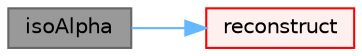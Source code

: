 digraph "isoAlpha"
{
 // LATEX_PDF_SIZE
  bgcolor="transparent";
  edge [fontname=Helvetica,fontsize=10,labelfontname=Helvetica,labelfontsize=10];
  node [fontname=Helvetica,fontsize=10,shape=box,height=0.2,width=0.4];
  rankdir="LR";
  Node1 [id="Node000001",label="isoAlpha",height=0.2,width=0.4,color="gray40", fillcolor="grey60", style="filled", fontcolor="black",tooltip=" "];
  Node1 -> Node2 [id="edge1_Node000001_Node000002",color="steelblue1",style="solid",tooltip=" "];
  Node2 [id="Node000002",label="reconstruct",height=0.2,width=0.4,color="red", fillcolor="#FFF0F0", style="filled",URL="$classFoam_1_1reconstruction_1_1isoAlpha.html#a305de9d59278f981f7770ef97289d4ca",tooltip=" "];
}
